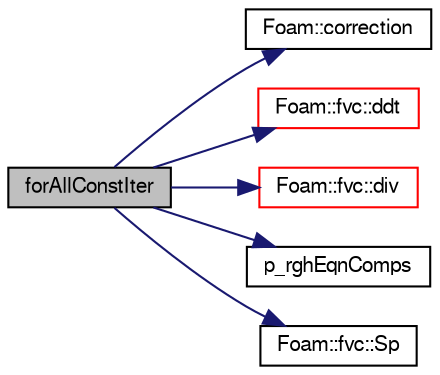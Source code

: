 digraph "forAllConstIter"
{
  bgcolor="transparent";
  edge [fontname="FreeSans",fontsize="10",labelfontname="FreeSans",labelfontsize="10"];
  node [fontname="FreeSans",fontsize="10",shape=record];
  rankdir="LR";
  Node1 [label="forAllConstIter",height=0.2,width=0.4,color="black", fillcolor="grey75", style="filled" fontcolor="black"];
  Node1 -> Node2 [color="midnightblue",fontsize="10",style="solid",fontname="FreeSans"];
  Node2 [label="Foam::correction",height=0.2,width=0.4,color="black",URL="$a10237.html#aa5166e83cc970d681cdb0246482047e8",tooltip="Return the correction form of the given matrix. "];
  Node1 -> Node3 [color="midnightblue",fontsize="10",style="solid",fontname="FreeSans"];
  Node3 [label="Foam::fvc::ddt",height=0.2,width=0.4,color="red",URL="$a10271.html#a5dc871206ab86042756c8ccfdc5797ad"];
  Node1 -> Node4 [color="midnightblue",fontsize="10",style="solid",fontname="FreeSans"];
  Node4 [label="Foam::fvc::div",height=0.2,width=0.4,color="red",URL="$a10271.html#a585533948ad80abfe589d920c641f251"];
  Node1 -> Node5 [color="midnightblue",fontsize="10",style="solid",fontname="FreeSans"];
  Node5 [label="p_rghEqnComps",height=0.2,width=0.4,color="black",URL="$a02884.html#ab1ad4ab697842f98a76f06fe9993b8ee"];
  Node1 -> Node6 [color="midnightblue",fontsize="10",style="solid",fontname="FreeSans"];
  Node6 [label="Foam::fvc::Sp",height=0.2,width=0.4,color="black",URL="$a10271.html#acb372005d973de14c63c97ba57a82d99"];
}
